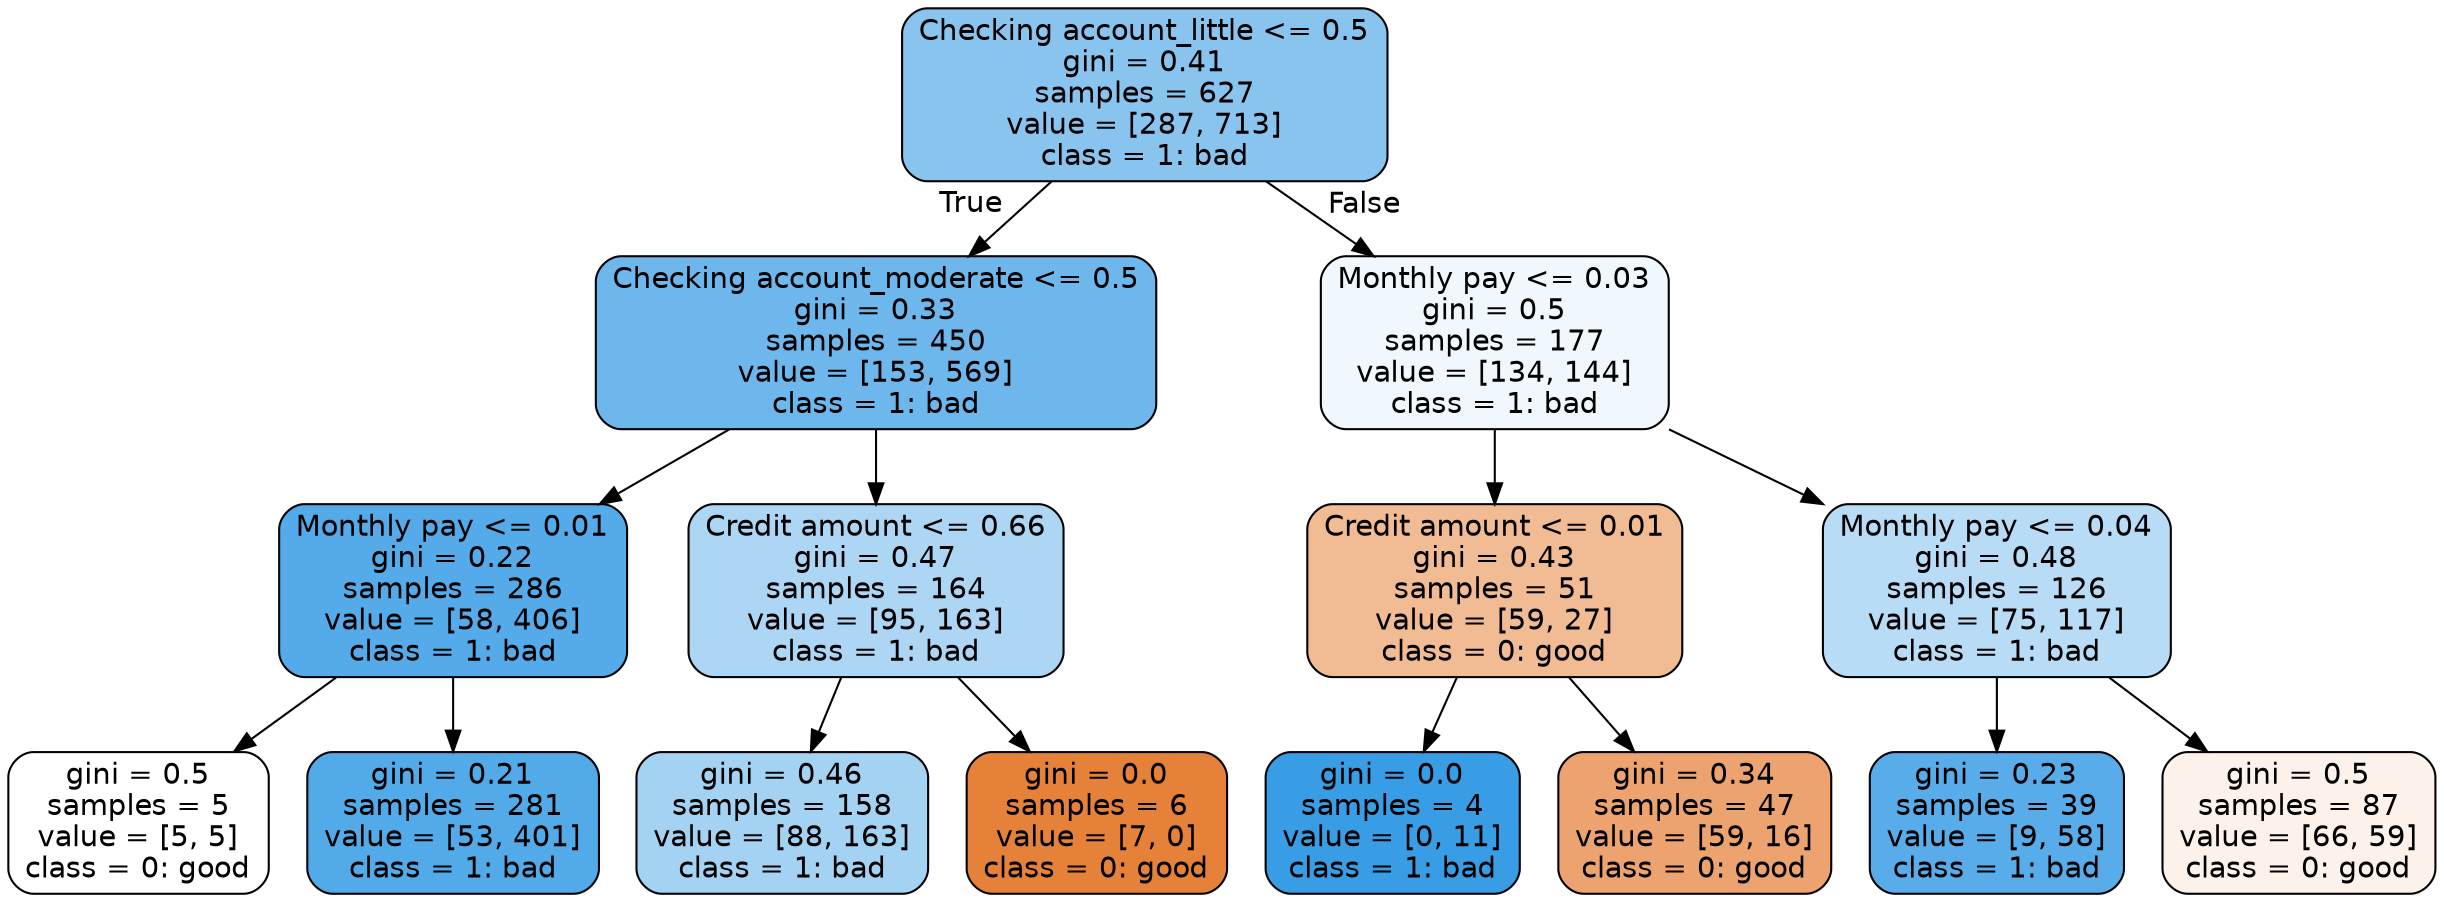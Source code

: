 digraph Tree {
node [shape=box, style="filled, rounded", color="black", fontname="helvetica"] ;
edge [fontname="helvetica"] ;
0 [label="Checking account_little <= 0.5\ngini = 0.41\nsamples = 627\nvalue = [287, 713]\nclass = 1: bad", fillcolor="#89c4ef"] ;
1 [label="Checking account_moderate <= 0.5\ngini = 0.33\nsamples = 450\nvalue = [153, 569]\nclass = 1: bad", fillcolor="#6eb7ec"] ;
0 -> 1 [labeldistance=2.5, labelangle=45, headlabel="True"] ;
2 [label="Monthly pay <= 0.01\ngini = 0.22\nsamples = 286\nvalue = [58, 406]\nclass = 1: bad", fillcolor="#55abe9"] ;
1 -> 2 ;
3 [label="gini = 0.5\nsamples = 5\nvalue = [5, 5]\nclass = 0: good", fillcolor="#ffffff"] ;
2 -> 3 ;
4 [label="gini = 0.21\nsamples = 281\nvalue = [53, 401]\nclass = 1: bad", fillcolor="#53aae8"] ;
2 -> 4 ;
5 [label="Credit amount <= 0.66\ngini = 0.47\nsamples = 164\nvalue = [95, 163]\nclass = 1: bad", fillcolor="#acd6f4"] ;
1 -> 5 ;
6 [label="gini = 0.46\nsamples = 158\nvalue = [88, 163]\nclass = 1: bad", fillcolor="#a4d2f3"] ;
5 -> 6 ;
7 [label="gini = 0.0\nsamples = 6\nvalue = [7, 0]\nclass = 0: good", fillcolor="#e58139"] ;
5 -> 7 ;
8 [label="Monthly pay <= 0.03\ngini = 0.5\nsamples = 177\nvalue = [134, 144]\nclass = 1: bad", fillcolor="#f1f8fd"] ;
0 -> 8 [labeldistance=2.5, labelangle=-45, headlabel="False"] ;
9 [label="Credit amount <= 0.01\ngini = 0.43\nsamples = 51\nvalue = [59, 27]\nclass = 0: good", fillcolor="#f1bb94"] ;
8 -> 9 ;
10 [label="gini = 0.0\nsamples = 4\nvalue = [0, 11]\nclass = 1: bad", fillcolor="#399de5"] ;
9 -> 10 ;
11 [label="gini = 0.34\nsamples = 47\nvalue = [59, 16]\nclass = 0: good", fillcolor="#eca36f"] ;
9 -> 11 ;
12 [label="Monthly pay <= 0.04\ngini = 0.48\nsamples = 126\nvalue = [75, 117]\nclass = 1: bad", fillcolor="#b8dcf6"] ;
8 -> 12 ;
13 [label="gini = 0.23\nsamples = 39\nvalue = [9, 58]\nclass = 1: bad", fillcolor="#58ace9"] ;
12 -> 13 ;
14 [label="gini = 0.5\nsamples = 87\nvalue = [66, 59]\nclass = 0: good", fillcolor="#fcf2ea"] ;
12 -> 14 ;
}
